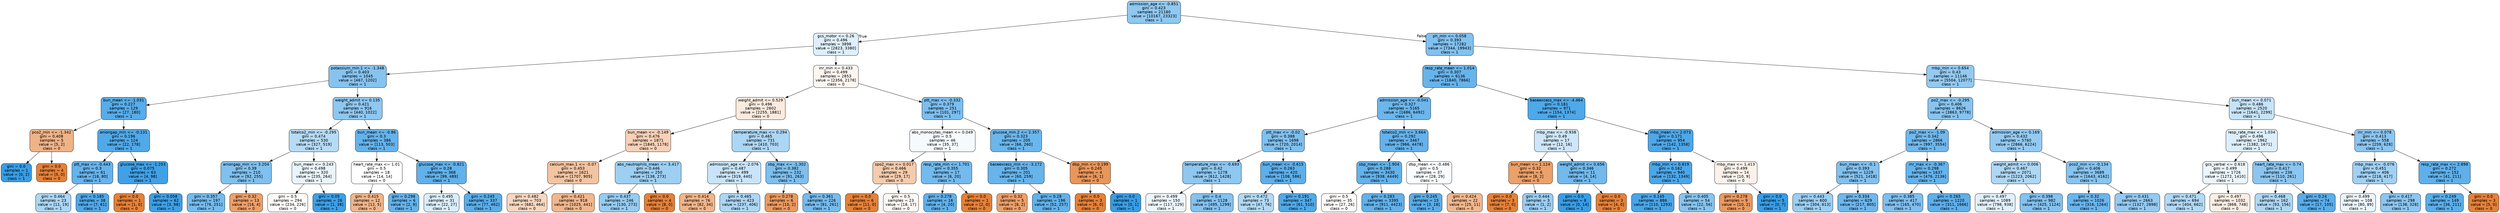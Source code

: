 digraph Tree {
node [shape=box, style="filled, rounded", color="black", fontname="helvetica"] ;
edge [fontname="helvetica"] ;
0 [label="admission_age <= -0.851\ngini = 0.423\nsamples = 21180\nvalue = [10167, 23323]\nclass = 1", fillcolor="#8fc8f0"] ;
1 [label="gcs_motor <= 0.26\ngini = 0.496\nsamples = 3898\nvalue = [2823, 3380]\nclass = 1", fillcolor="#deeffb"] ;
0 -> 1 [labeldistance=2.5, labelangle=45, headlabel="True"] ;
2 [label="potassium_min.1 <= -1.348\ngini = 0.403\nsamples = 1045\nvalue = [467, 1202]\nclass = 1", fillcolor="#86c3ef"] ;
1 -> 2 ;
3 [label="bun_mean <= -1.031\ngini = 0.227\nsamples = 129\nvalue = [27, 180]\nclass = 1", fillcolor="#57ace9"] ;
2 -> 3 ;
4 [label="pco2_min <= -1.342\ngini = 0.408\nsamples = 5\nvalue = [5, 2]\nclass = 0", fillcolor="#efb388"] ;
3 -> 4 ;
5 [label="gini = 0.0\nsamples = 1\nvalue = [0, 2]\nclass = 1", fillcolor="#399de5"] ;
4 -> 5 ;
6 [label="gini = 0.0\nsamples = 4\nvalue = [5, 0]\nclass = 0", fillcolor="#e58139"] ;
4 -> 6 ;
7 [label="aniongap_min <= -0.131\ngini = 0.196\nsamples = 124\nvalue = [22, 178]\nclass = 1", fillcolor="#51a9e8"] ;
3 -> 7 ;
8 [label="ptt_max <= -0.443\ngini = 0.3\nsamples = 61\nvalue = [18, 80]\nclass = 1", fillcolor="#66b3eb"] ;
7 -> 8 ;
9 [label="gini = 0.464\nsamples = 23\nvalue = [11, 19]\nclass = 1", fillcolor="#acd6f4"] ;
8 -> 9 ;
10 [label="gini = 0.185\nsamples = 38\nvalue = [7, 61]\nclass = 1", fillcolor="#50a8e8"] ;
8 -> 10 ;
11 [label="glucose_max <= -1.203\ngini = 0.075\nsamples = 63\nvalue = [4, 98]\nclass = 1", fillcolor="#41a1e6"] ;
7 -> 11 ;
12 [label="gini = 0.0\nsamples = 1\nvalue = [1, 0]\nclass = 0", fillcolor="#e58139"] ;
11 -> 12 ;
13 [label="gini = 0.058\nsamples = 62\nvalue = [3, 98]\nclass = 1", fillcolor="#3fa0e6"] ;
11 -> 13 ;
14 [label="weight_admit <= 0.135\ngini = 0.421\nsamples = 916\nvalue = [440, 1022]\nclass = 1", fillcolor="#8ec7f0"] ;
2 -> 14 ;
15 [label="totalco2_min <= -0.295\ngini = 0.474\nsamples = 530\nvalue = [327, 519]\nclass = 1", fillcolor="#b6dbf5"] ;
14 -> 15 ;
16 [label="aniongap_min <= 3.204\ngini = 0.39\nsamples = 210\nvalue = [92, 255]\nclass = 1", fillcolor="#80c0ee"] ;
15 -> 16 ;
17 [label="gini = 0.357\nsamples = 197\nvalue = [76, 251]\nclass = 1", fillcolor="#75bbed"] ;
16 -> 17 ;
18 [label="gini = 0.32\nsamples = 13\nvalue = [16, 4]\nclass = 0", fillcolor="#eca06a"] ;
16 -> 18 ;
19 [label="bun_mean <= 0.243\ngini = 0.498\nsamples = 320\nvalue = [235, 264]\nclass = 1", fillcolor="#e9f4fc"] ;
15 -> 19 ;
20 [label="gini = 0.5\nsamples = 294\nvalue = [234, 226]\nclass = 0", fillcolor="#fefbf8"] ;
19 -> 20 ;
21 [label="gini = 0.05\nsamples = 26\nvalue = [1, 38]\nclass = 1", fillcolor="#3ea0e6"] ;
19 -> 21 ;
22 [label="bun_mean <= -0.86\ngini = 0.3\nsamples = 386\nvalue = [113, 503]\nclass = 1", fillcolor="#65b3eb"] ;
14 -> 22 ;
23 [label="heart_rate_max <= 1.01\ngini = 0.5\nsamples = 18\nvalue = [14, 14]\nclass = 0", fillcolor="#ffffff"] ;
22 -> 23 ;
24 [label="gini = 0.415\nsamples = 12\nvalue = [12, 5]\nclass = 0", fillcolor="#f0b58b"] ;
23 -> 24 ;
25 [label="gini = 0.298\nsamples = 6\nvalue = [2, 9]\nclass = 1", fillcolor="#65b3eb"] ;
23 -> 25 ;
26 [label="glucose_max <= -0.821\ngini = 0.28\nsamples = 368\nvalue = [99, 489]\nclass = 1", fillcolor="#61b1ea"] ;
22 -> 26 ;
27 [label="gini = 0.495\nsamples = 31\nvalue = [22, 27]\nclass = 1", fillcolor="#daedfa"] ;
26 -> 27 ;
28 [label="gini = 0.245\nsamples = 337\nvalue = [77, 462]\nclass = 1", fillcolor="#5aade9"] ;
26 -> 28 ;
29 [label="inr_min <= 0.433\ngini = 0.499\nsamples = 2853\nvalue = [2356, 2178]\nclass = 0", fillcolor="#fdf5f0"] ;
1 -> 29 ;
30 [label="weight_admit <= 0.529\ngini = 0.496\nsamples = 2602\nvalue = [2255, 1881]\nclass = 0", fillcolor="#fbeade"] ;
29 -> 30 ;
31 [label="bun_mean <= -0.149\ngini = 0.476\nsamples = 1871\nvalue = [1845, 1178]\nclass = 0", fillcolor="#f6d1b7"] ;
30 -> 31 ;
32 [label="calcium_max.1 <= -0.07\ngini = 0.453\nsamples = 1621\nvalue = [1707, 905]\nclass = 0", fillcolor="#f3c4a2"] ;
31 -> 32 ;
33 [label="gini = 0.482\nsamples = 703\nvalue = [682, 464]\nclass = 0", fillcolor="#f7d7c0"] ;
32 -> 33 ;
34 [label="gini = 0.421\nsamples = 918\nvalue = [1025, 441]\nclass = 0", fillcolor="#f0b78e"] ;
32 -> 34 ;
35 [label="abs_neutrophils_mean <= 3.417\ngini = 0.446\nsamples = 250\nvalue = [138, 273]\nclass = 1", fillcolor="#9dcff2"] ;
31 -> 35 ;
36 [label="gini = 0.437\nsamples = 246\nvalue = [130, 273]\nclass = 1", fillcolor="#97ccf1"] ;
35 -> 36 ;
37 [label="gini = 0.0\nsamples = 4\nvalue = [8, 0]\nclass = 0", fillcolor="#e58139"] ;
35 -> 37 ;
38 [label="temperature_max <= 0.294\ngini = 0.465\nsamples = 731\nvalue = [410, 703]\nclass = 1", fillcolor="#acd6f4"] ;
30 -> 38 ;
39 [label="admission_age <= -2.076\ngini = 0.487\nsamples = 499\nvalue = [319, 440]\nclass = 1", fillcolor="#c9e4f8"] ;
38 -> 39 ;
40 [label="gini = 0.414\nsamples = 76\nvalue = [82, 34]\nclass = 0", fillcolor="#f0b58b"] ;
39 -> 40 ;
41 [label="gini = 0.465\nsamples = 423\nvalue = [237, 406]\nclass = 1", fillcolor="#add6f4"] ;
39 -> 41 ;
42 [label="sbp_max <= -1.302\ngini = 0.382\nsamples = 232\nvalue = [91, 263]\nclass = 1", fillcolor="#7ebfee"] ;
38 -> 42 ;
43 [label="gini = 0.278\nsamples = 6\nvalue = [10, 2]\nclass = 0", fillcolor="#ea9a61"] ;
42 -> 43 ;
44 [label="gini = 0.361\nsamples = 226\nvalue = [81, 261]\nclass = 1", fillcolor="#76bbed"] ;
42 -> 44 ;
45 [label="ptt_max <= -0.332\ngini = 0.379\nsamples = 251\nvalue = [101, 297]\nclass = 1", fillcolor="#7cbeee"] ;
29 -> 45 ;
46 [label="abs_monocytes_mean <= 0.049\ngini = 0.5\nsamples = 46\nvalue = [35, 37]\nclass = 1", fillcolor="#f4fafe"] ;
45 -> 46 ;
47 [label="spo2_max <= 0.017\ngini = 0.466\nsamples = 29\nvalue = [29, 17]\nclass = 0", fillcolor="#f4cbad"] ;
46 -> 47 ;
48 [label="gini = 0.0\nsamples = 6\nvalue = [11, 0]\nclass = 0", fillcolor="#e58139"] ;
47 -> 48 ;
49 [label="gini = 0.5\nsamples = 23\nvalue = [18, 17]\nclass = 0", fillcolor="#fef8f4"] ;
47 -> 49 ;
50 [label="resp_rate_min <= 1.701\ngini = 0.355\nsamples = 17\nvalue = [6, 20]\nclass = 1", fillcolor="#74baed"] ;
46 -> 50 ;
51 [label="gini = 0.278\nsamples = 16\nvalue = [4, 20]\nclass = 1", fillcolor="#61b1ea"] ;
50 -> 51 ;
52 [label="gini = 0.0\nsamples = 1\nvalue = [2, 0]\nclass = 0", fillcolor="#e58139"] ;
50 -> 52 ;
53 [label="glucose_min.2 <= 2.357\ngini = 0.323\nsamples = 205\nvalue = [66, 260]\nclass = 1", fillcolor="#6bb6ec"] ;
45 -> 53 ;
54 [label="baseexcess_min <= -3.172\ngini = 0.305\nsamples = 201\nvalue = [60, 259]\nclass = 1", fillcolor="#67b4eb"] ;
53 -> 54 ;
55 [label="gini = 0.32\nsamples = 5\nvalue = [8, 2]\nclass = 0", fillcolor="#eca06a"] ;
54 -> 55 ;
56 [label="gini = 0.28\nsamples = 196\nvalue = [52, 257]\nclass = 1", fillcolor="#61b1ea"] ;
54 -> 56 ;
57 [label="dbp_min <= 0.199\ngini = 0.245\nsamples = 4\nvalue = [6, 1]\nclass = 0", fillcolor="#e9965a"] ;
53 -> 57 ;
58 [label="gini = 0.0\nsamples = 3\nvalue = [6, 0]\nclass = 0", fillcolor="#e58139"] ;
57 -> 58 ;
59 [label="gini = 0.0\nsamples = 1\nvalue = [0, 1]\nclass = 1", fillcolor="#399de5"] ;
57 -> 59 ;
60 [label="ph_min <= 0.058\ngini = 0.393\nsamples = 17282\nvalue = [7344, 19943]\nclass = 1", fillcolor="#82c1ef"] ;
0 -> 60 [labeldistance=2.5, labelangle=-45, headlabel="False"] ;
61 [label="resp_rate_mean <= 1.014\ngini = 0.307\nsamples = 6136\nvalue = [1840, 7866]\nclass = 1", fillcolor="#67b4eb"] ;
60 -> 61 ;
62 [label="admission_age <= -0.041\ngini = 0.327\nsamples = 5165\nvalue = [1686, 6492]\nclass = 1", fillcolor="#6cb6ec"] ;
61 -> 62 ;
63 [label="ptt_max <= -0.02\ngini = 0.388\nsamples = 1698\nvalue = [720, 2014]\nclass = 1", fillcolor="#80c0ee"] ;
62 -> 63 ;
64 [label="temperature_max <= -0.693\ngini = 0.42\nsamples = 1278\nvalue = [612, 1428]\nclass = 1", fillcolor="#8ec7f0"] ;
63 -> 64 ;
65 [label="gini = 0.499\nsamples = 150\nvalue = [117, 129]\nclass = 1", fillcolor="#edf6fd"] ;
64 -> 65 ;
66 [label="gini = 0.4\nsamples = 1128\nvalue = [495, 1299]\nclass = 1", fillcolor="#84c2ef"] ;
64 -> 66 ;
67 [label="bun_mean <= -0.615\ngini = 0.263\nsamples = 420\nvalue = [108, 586]\nclass = 1", fillcolor="#5dafea"] ;
63 -> 67 ;
68 [label="gini = 0.472\nsamples = 73\nvalue = [47, 76]\nclass = 1", fillcolor="#b3daf5"] ;
67 -> 68 ;
69 [label="gini = 0.191\nsamples = 347\nvalue = [61, 510]\nclass = 1", fillcolor="#51a9e8"] ;
67 -> 69 ;
70 [label="totalco2_min <= 3.664\ngini = 0.292\nsamples = 3467\nvalue = [966, 4478]\nclass = 1", fillcolor="#64b2eb"] ;
62 -> 70 ;
71 [label="sbp_mean <= -1.904\ngini = 0.288\nsamples = 3430\nvalue = [938, 4449]\nclass = 1", fillcolor="#63b2ea"] ;
70 -> 71 ;
72 [label="gini = 0.5\nsamples = 35\nvalue = [27, 26]\nclass = 0", fillcolor="#fefaf8"] ;
71 -> 72 ;
73 [label="gini = 0.283\nsamples = 3395\nvalue = [911, 4423]\nclass = 1", fillcolor="#62b1ea"] ;
71 -> 73 ;
74 [label="dbp_mean <= -0.486\ngini = 0.5\nsamples = 37\nvalue = [28, 29]\nclass = 1", fillcolor="#f8fcfe"] ;
70 -> 74 ;
75 [label="gini = 0.245\nsamples = 15\nvalue = [3, 18]\nclass = 1", fillcolor="#5aade9"] ;
74 -> 75 ;
76 [label="gini = 0.424\nsamples = 22\nvalue = [25, 11]\nclass = 0", fillcolor="#f0b890"] ;
74 -> 76 ;
77 [label="baseexcess_max <= -4.464\ngini = 0.181\nsamples = 971\nvalue = [154, 1374]\nclass = 1", fillcolor="#4fa8e8"] ;
61 -> 77 ;
78 [label="mbp_max <= -0.938\ngini = 0.49\nsamples = 17\nvalue = [12, 16]\nclass = 1", fillcolor="#cee6f8"] ;
77 -> 78 ;
79 [label="bun_mean <= 1.124\ngini = 0.32\nsamples = 6\nvalue = [8, 2]\nclass = 0", fillcolor="#eca06a"] ;
78 -> 79 ;
80 [label="gini = 0.0\nsamples = 3\nvalue = [7, 0]\nclass = 0", fillcolor="#e58139"] ;
79 -> 80 ;
81 [label="gini = 0.444\nsamples = 3\nvalue = [1, 2]\nclass = 1", fillcolor="#9ccef2"] ;
79 -> 81 ;
82 [label="weight_admit <= 0.656\ngini = 0.346\nsamples = 11\nvalue = [4, 14]\nclass = 1", fillcolor="#72b9ec"] ;
78 -> 82 ;
83 [label="gini = 0.0\nsamples = 8\nvalue = [0, 14]\nclass = 1", fillcolor="#399de5"] ;
82 -> 83 ;
84 [label="gini = 0.0\nsamples = 3\nvalue = [4, 0]\nclass = 0", fillcolor="#e58139"] ;
82 -> 84 ;
85 [label="mbp_mean <= 2.073\ngini = 0.171\nsamples = 954\nvalue = [142, 1358]\nclass = 1", fillcolor="#4ea7e8"] ;
77 -> 85 ;
86 [label="mbp_min <= 0.819\ngini = 0.162\nsamples = 940\nvalue = [132, 1349]\nclass = 1", fillcolor="#4ca7e8"] ;
85 -> 86 ;
87 [label="gini = 0.145\nsamples = 886\nvalue = [110, 1293]\nclass = 1", fillcolor="#4aa5e7"] ;
86 -> 87 ;
88 [label="gini = 0.405\nsamples = 54\nvalue = [22, 56]\nclass = 1", fillcolor="#87c4ef"] ;
86 -> 88 ;
89 [label="mbp_max <= 1.413\ngini = 0.499\nsamples = 14\nvalue = [10, 9]\nclass = 0", fillcolor="#fcf2eb"] ;
85 -> 89 ;
90 [label="gini = 0.278\nsamples = 9\nvalue = [10, 2]\nclass = 0", fillcolor="#ea9a61"] ;
89 -> 90 ;
91 [label="gini = 0.0\nsamples = 5\nvalue = [0, 7]\nclass = 1", fillcolor="#399de5"] ;
89 -> 91 ;
92 [label="mbp_min <= 0.654\ngini = 0.43\nsamples = 11146\nvalue = [5504, 12077]\nclass = 1", fillcolor="#93caf1"] ;
60 -> 92 ;
93 [label="po2_max <= -0.295\ngini = 0.406\nsamples = 8626\nvalue = [3863, 9778]\nclass = 1", fillcolor="#87c4ef"] ;
92 -> 93 ;
94 [label="po2_max <= -1.09\ngini = 0.342\nsamples = 2866\nvalue = [997, 3554]\nclass = 1", fillcolor="#71b8ec"] ;
93 -> 94 ;
95 [label="bun_mean <= -0.1\ngini = 0.393\nsamples = 1229\nvalue = [521, 1418]\nclass = 1", fillcolor="#82c1ef"] ;
94 -> 95 ;
96 [label="gini = 0.443\nsamples = 600\nvalue = [304, 613]\nclass = 1", fillcolor="#9bcef2"] ;
95 -> 96 ;
97 [label="gini = 0.334\nsamples = 629\nvalue = [217, 805]\nclass = 1", fillcolor="#6eb7ec"] ;
95 -> 97 ;
98 [label="inr_max <= -0.367\ngini = 0.298\nsamples = 1637\nvalue = [476, 2136]\nclass = 1", fillcolor="#65b3eb"] ;
94 -> 98 ;
99 [label="gini = 0.385\nsamples = 417\nvalue = [165, 470]\nclass = 1", fillcolor="#7fbfee"] ;
98 -> 99 ;
100 [label="gini = 0.265\nsamples = 1220\nvalue = [311, 1666]\nclass = 1", fillcolor="#5eafea"] ;
98 -> 100 ;
101 [label="admission_age <= 0.169\ngini = 0.432\nsamples = 5760\nvalue = [2866, 6224]\nclass = 1", fillcolor="#94caf1"] ;
93 -> 101 ;
102 [label="weight_admit <= 0.006\ngini = 0.467\nsamples = 2071\nvalue = [1223, 2062]\nclass = 1", fillcolor="#aed7f4"] ;
101 -> 102 ;
103 [label="gini = 0.497\nsamples = 1089\nvalue = [798, 938]\nclass = 1", fillcolor="#e1f0fb"] ;
102 -> 103 ;
104 [label="gini = 0.398\nsamples = 982\nvalue = [425, 1124]\nclass = 1", fillcolor="#84c2ef"] ;
102 -> 104 ;
105 [label="pco2_min <= -0.134\ngini = 0.406\nsamples = 3689\nvalue = [1643, 4162]\nclass = 1", fillcolor="#87c4ef"] ;
101 -> 105 ;
106 [label="gini = 0.32\nsamples = 1026\nvalue = [316, 1264]\nclass = 1", fillcolor="#6ab6ec"] ;
105 -> 106 ;
107 [label="gini = 0.431\nsamples = 2663\nvalue = [1327, 2898]\nclass = 1", fillcolor="#94caf1"] ;
105 -> 107 ;
108 [label="bun_mean <= 0.071\ngini = 0.486\nsamples = 2520\nvalue = [1641, 2299]\nclass = 1", fillcolor="#c6e3f8"] ;
92 -> 108 ;
109 [label="resp_rate_max <= 1.034\ngini = 0.496\nsamples = 1962\nvalue = [1382, 1671]\nclass = 1", fillcolor="#ddeefb"] ;
108 -> 109 ;
110 [label="gcs_verbal <= 0.618\ngini = 0.499\nsamples = 1726\nvalue = [1272, 1410]\nclass = 1", fillcolor="#ecf5fc"] ;
109 -> 110 ;
111 [label="gini = 0.471\nsamples = 694\nvalue = [404, 662]\nclass = 1", fillcolor="#b2d9f5"] ;
110 -> 111 ;
112 [label="gini = 0.497\nsamples = 1032\nvalue = [868, 748]\nclass = 0", fillcolor="#fbeee4"] ;
110 -> 112 ;
113 [label="heart_rate_max <= 0.74\ngini = 0.417\nsamples = 236\nvalue = [110, 261]\nclass = 1", fillcolor="#8cc6f0"] ;
109 -> 113 ;
114 [label="gini = 0.468\nsamples = 162\nvalue = [93, 156]\nclass = 1", fillcolor="#afd7f4"] ;
113 -> 114 ;
115 [label="gini = 0.24\nsamples = 74\nvalue = [17, 105]\nclass = 1", fillcolor="#59ade9"] ;
113 -> 115 ;
116 [label="inr_min <= 0.078\ngini = 0.413\nsamples = 558\nvalue = [259, 628]\nclass = 1", fillcolor="#8bc5f0"] ;
108 -> 116 ;
117 [label="mbp_max <= -0.076\ngini = 0.451\nsamples = 406\nvalue = [218, 417]\nclass = 1", fillcolor="#a1d0f3"] ;
116 -> 117 ;
118 [label="gini = 0.499\nsamples = 108\nvalue = [80, 89]\nclass = 1", fillcolor="#ebf5fc"] ;
117 -> 118 ;
119 [label="gini = 0.417\nsamples = 298\nvalue = [138, 328]\nclass = 1", fillcolor="#8cc6f0"] ;
117 -> 119 ;
120 [label="resp_rate_max <= 2.898\ngini = 0.272\nsamples = 152\nvalue = [41, 211]\nclass = 1", fillcolor="#5fb0ea"] ;
116 -> 120 ;
121 [label="gini = 0.249\nsamples = 149\nvalue = [36, 211]\nclass = 1", fillcolor="#5baee9"] ;
120 -> 121 ;
122 [label="gini = 0.0\nsamples = 3\nvalue = [5, 0]\nclass = 0", fillcolor="#e58139"] ;
120 -> 122 ;
}
